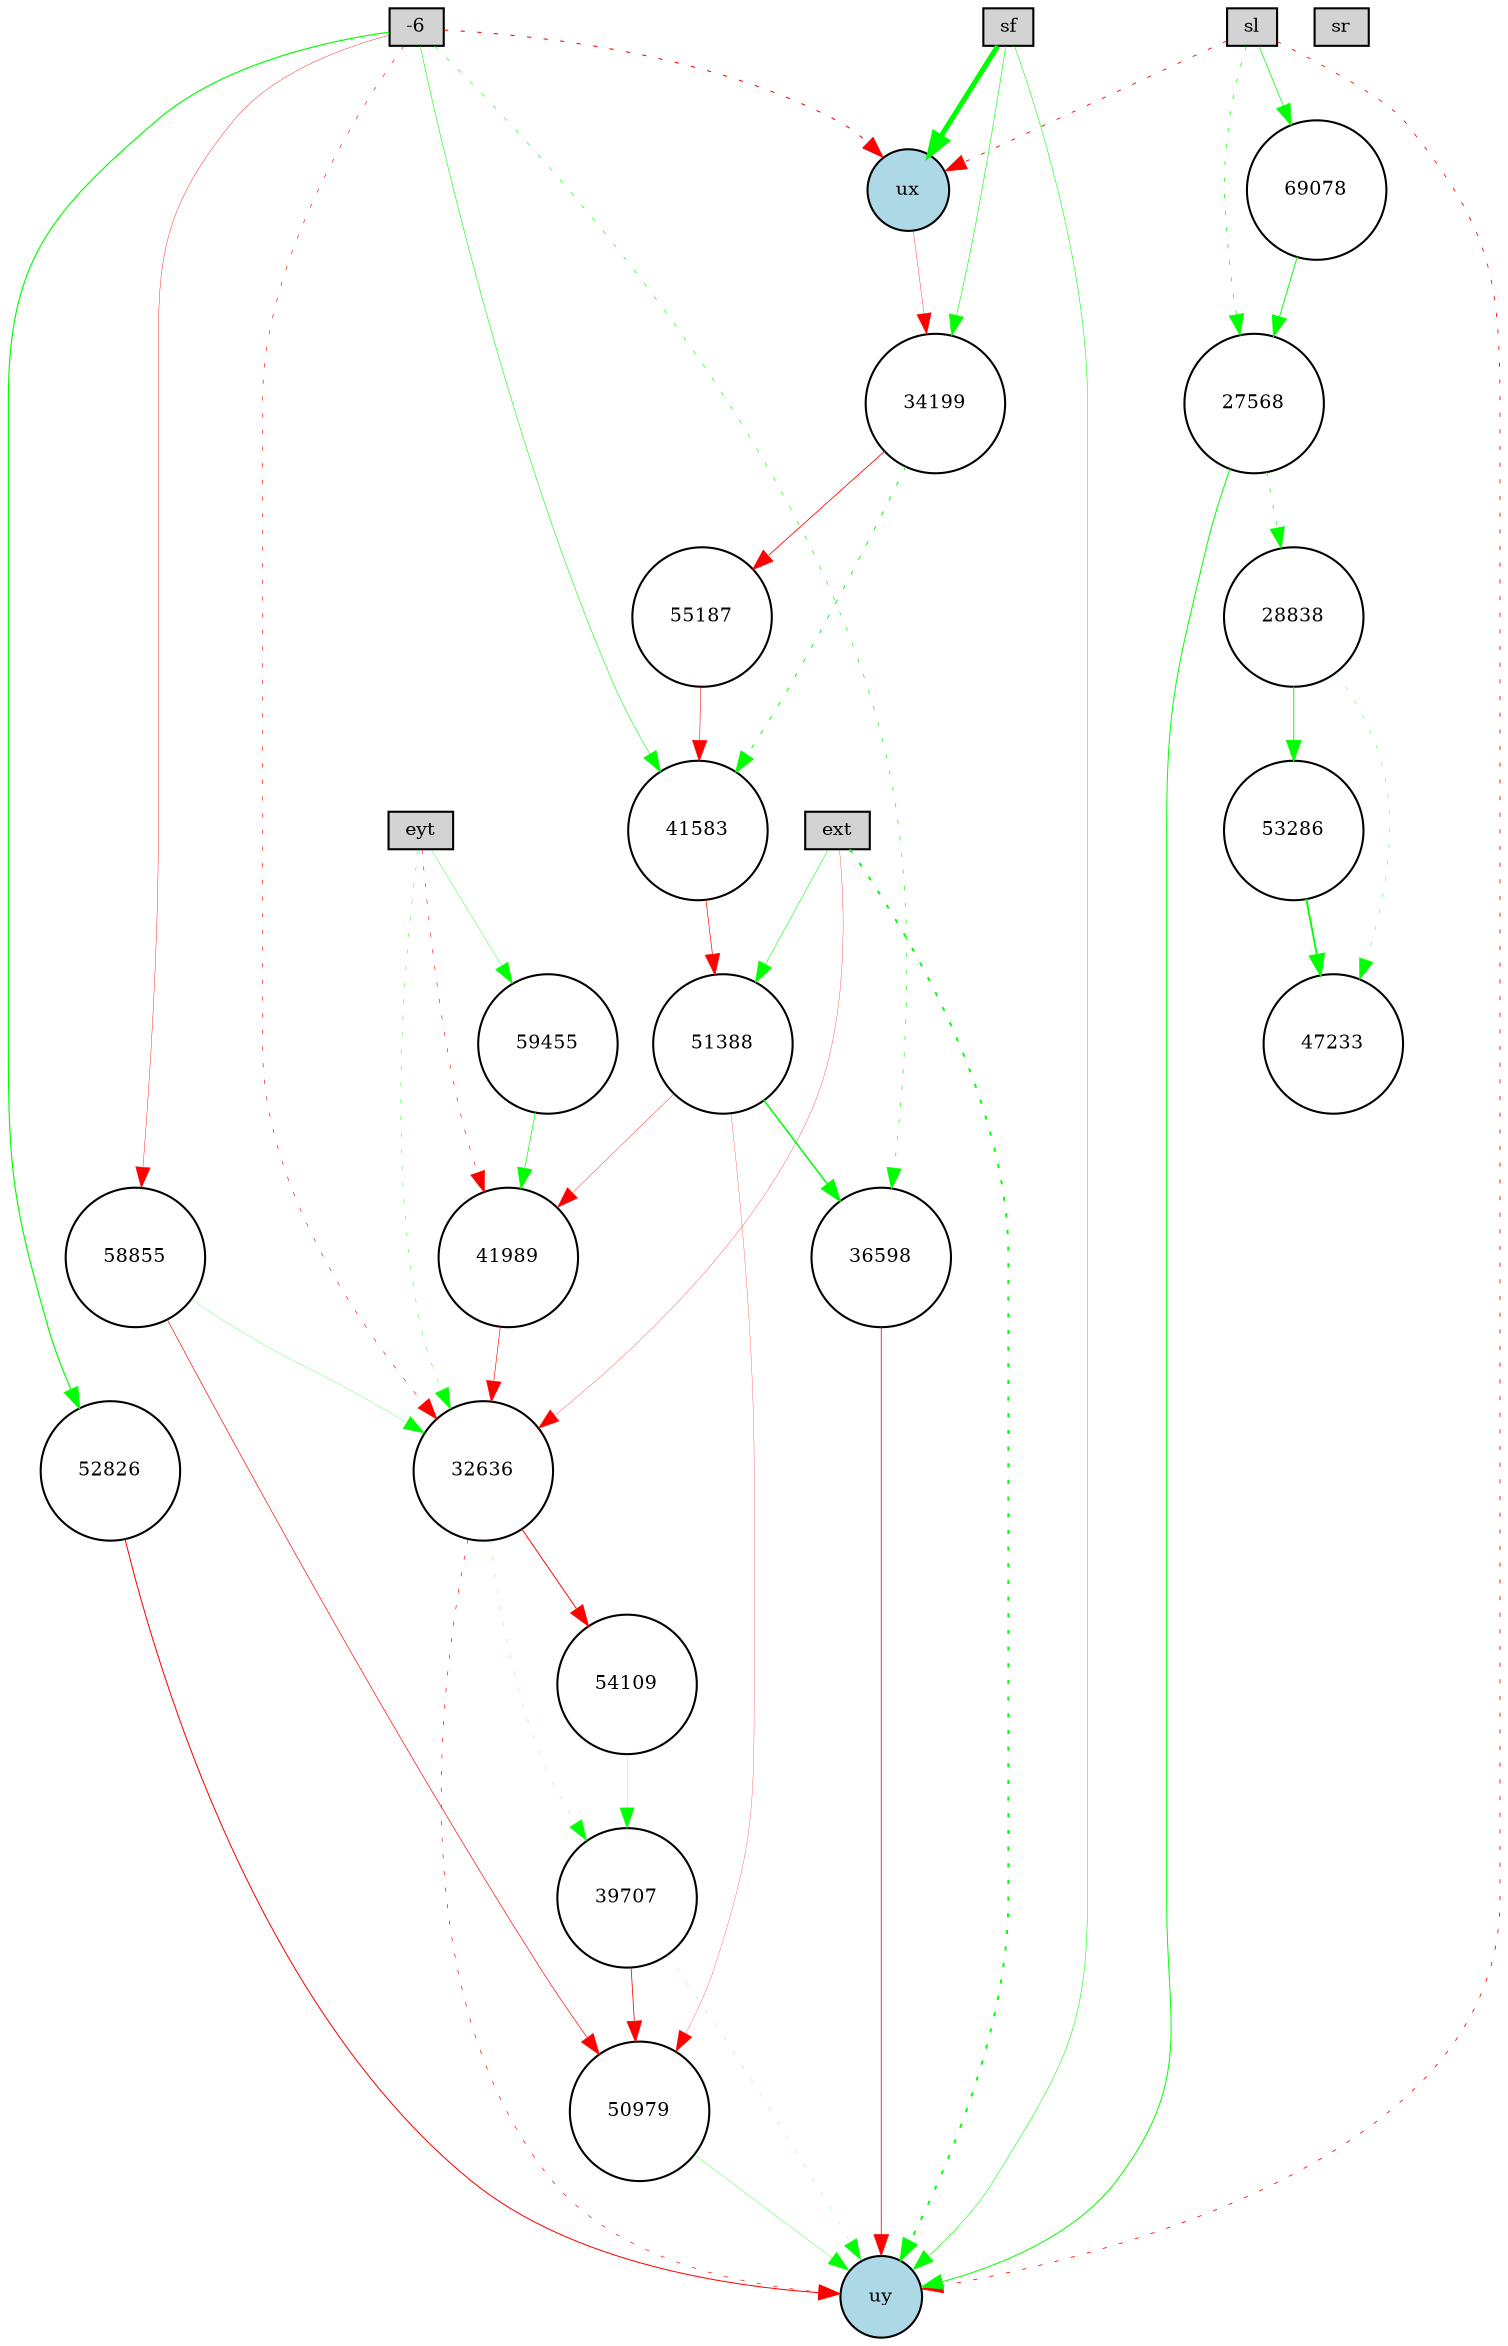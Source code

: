 digraph {
	node [fontsize=9 height=0.2 shape=circle width=0.2]
	ext [fillcolor=lightgray shape=box style=filled]
	eyt [fillcolor=lightgray shape=box style=filled]
	sf [fillcolor=lightgray shape=box style=filled]
	sl [fillcolor=lightgray shape=box style=filled]
	sr [fillcolor=lightgray shape=box style=filled]
	-6 [fillcolor=lightgray shape=box style=filled]
	ux [fillcolor=lightblue style=filled]
	uy [fillcolor=lightblue style=filled]
	47233 [fillcolor=white style=filled]
	50979 [fillcolor=white style=filled]
	34199 [fillcolor=white style=filled]
	41989 [fillcolor=white style=filled]
	28838 [fillcolor=white style=filled]
	58855 [fillcolor=white style=filled]
	53286 [fillcolor=white style=filled]
	32636 [fillcolor=white style=filled]
	41583 [fillcolor=white style=filled]
	27568 [fillcolor=white style=filled]
	55187 [fillcolor=white style=filled]
	36598 [fillcolor=white style=filled]
	69078 [fillcolor=white style=filled]
	52826 [fillcolor=white style=filled]
	39707 [fillcolor=white style=filled]
	51388 [fillcolor=white style=filled]
	54109 [fillcolor=white style=filled]
	59455 [fillcolor=white style=filled]
	58855 -> 50979 [color=red penwidth=0.3197992059290341 style=solid]
	32636 -> 39707 [color=green penwidth=0.12002822577559605 style=dotted]
	28838 -> 47233 [color=green penwidth=0.18661898431724694 style=dotted]
	50979 -> uy [color=green penwidth=0.16356134734893524 style=solid]
	51388 -> 36598 [color=green penwidth=0.7311180408065695 style=solid]
	51388 -> 50979 [color=red penwidth=0.12966441104064824 style=solid]
	27568 -> uy [color=green penwidth=0.4738056082238091 style=solid]
	eyt -> 59455 [color=green penwidth=0.1813563525010668 style=solid]
	34199 -> 41583 [color=green penwidth=0.4806977800911022 style=dotted]
	eyt -> 41989 [color=red penwidth=0.28846677007493904 style=dotted]
	55187 -> 41583 [color=red penwidth=0.25525467490369896 style=solid]
	ext -> uy [color=green penwidth=0.9159587343113283 style=dotted]
	52826 -> uy [color=red penwidth=0.48845150205474264 style=solid]
	ext -> 32636 [color=red penwidth=0.14829657359888115 style=solid]
	32636 -> 54109 [color=red penwidth=0.4592267741291708 style=solid]
	-6 -> ux [color=red penwidth=0.501872739725917 style=dotted]
	-6 -> 36598 [color=green penwidth=0.31800576359715327 style=dotted]
	sl -> 69078 [color=green penwidth=0.3506119125583561 style=solid]
	ext -> 51388 [color=green penwidth=0.2646889196624916 style=solid]
	sl -> uy [color=red penwidth=0.4017727707216967 style=dotted]
	53286 -> 47233 [color=green penwidth=0.8732212364344881 style=solid]
	51388 -> 41989 [color=red penwidth=0.18954820988251783 style=solid]
	27568 -> 28838 [color=green penwidth=0.33504461972839344 style=dotted]
	39707 -> uy [color=green penwidth=0.12438310291813422 style=dotted]
	28838 -> 53286 [color=green penwidth=0.4695582267483045 style=solid]
	59455 -> 41989 [color=green penwidth=0.3308374196471695 style=solid]
	-6 -> 32636 [color=red penwidth=0.3000575419811806 style=dotted]
	69078 -> 27568 [color=green penwidth=0.43282678750502823 style=solid]
	sf -> uy [color=green penwidth=0.2641604238113642 style=solid]
	58855 -> 32636 [color=green penwidth=0.13494271757035065 style=solid]
	sl -> ux [color=red penwidth=0.4289148173340971 style=dotted]
	36598 -> uy [color=red penwidth=0.391096112645817 style=solid]
	39707 -> 50979 [color=red penwidth=0.38153389197312415 style=solid]
	ux -> 34199 [color=red penwidth=0.1737422817303128 style=solid]
	54109 -> 39707 [color=green penwidth=0.10259081872767657 style=solid]
	-6 -> 41583 [color=green penwidth=0.2753427871876718 style=solid]
	34199 -> 55187 [color=red penwidth=0.3956866217682595 style=solid]
	-6 -> 52826 [color=green penwidth=0.5560652742968548 style=solid]
	sl -> 27568 [color=green penwidth=0.3569486723311106 style=dotted]
	sf -> ux [color=green penwidth=2.4512792366887424 style=solid]
	41583 -> 51388 [color=red penwidth=0.321253876840139 style=solid]
	eyt -> 32636 [color=green penwidth=0.21652529951451685 style=dotted]
	sf -> 34199 [color=green penwidth=0.28924775844275424 style=solid]
	32636 -> uy [color=red penwidth=0.3211695929060355 style=dotted]
	-6 -> 58855 [color=red penwidth=0.19477765916394213 style=solid]
	41989 -> 32636 [color=red penwidth=0.2945948739271326 style=solid]
}
